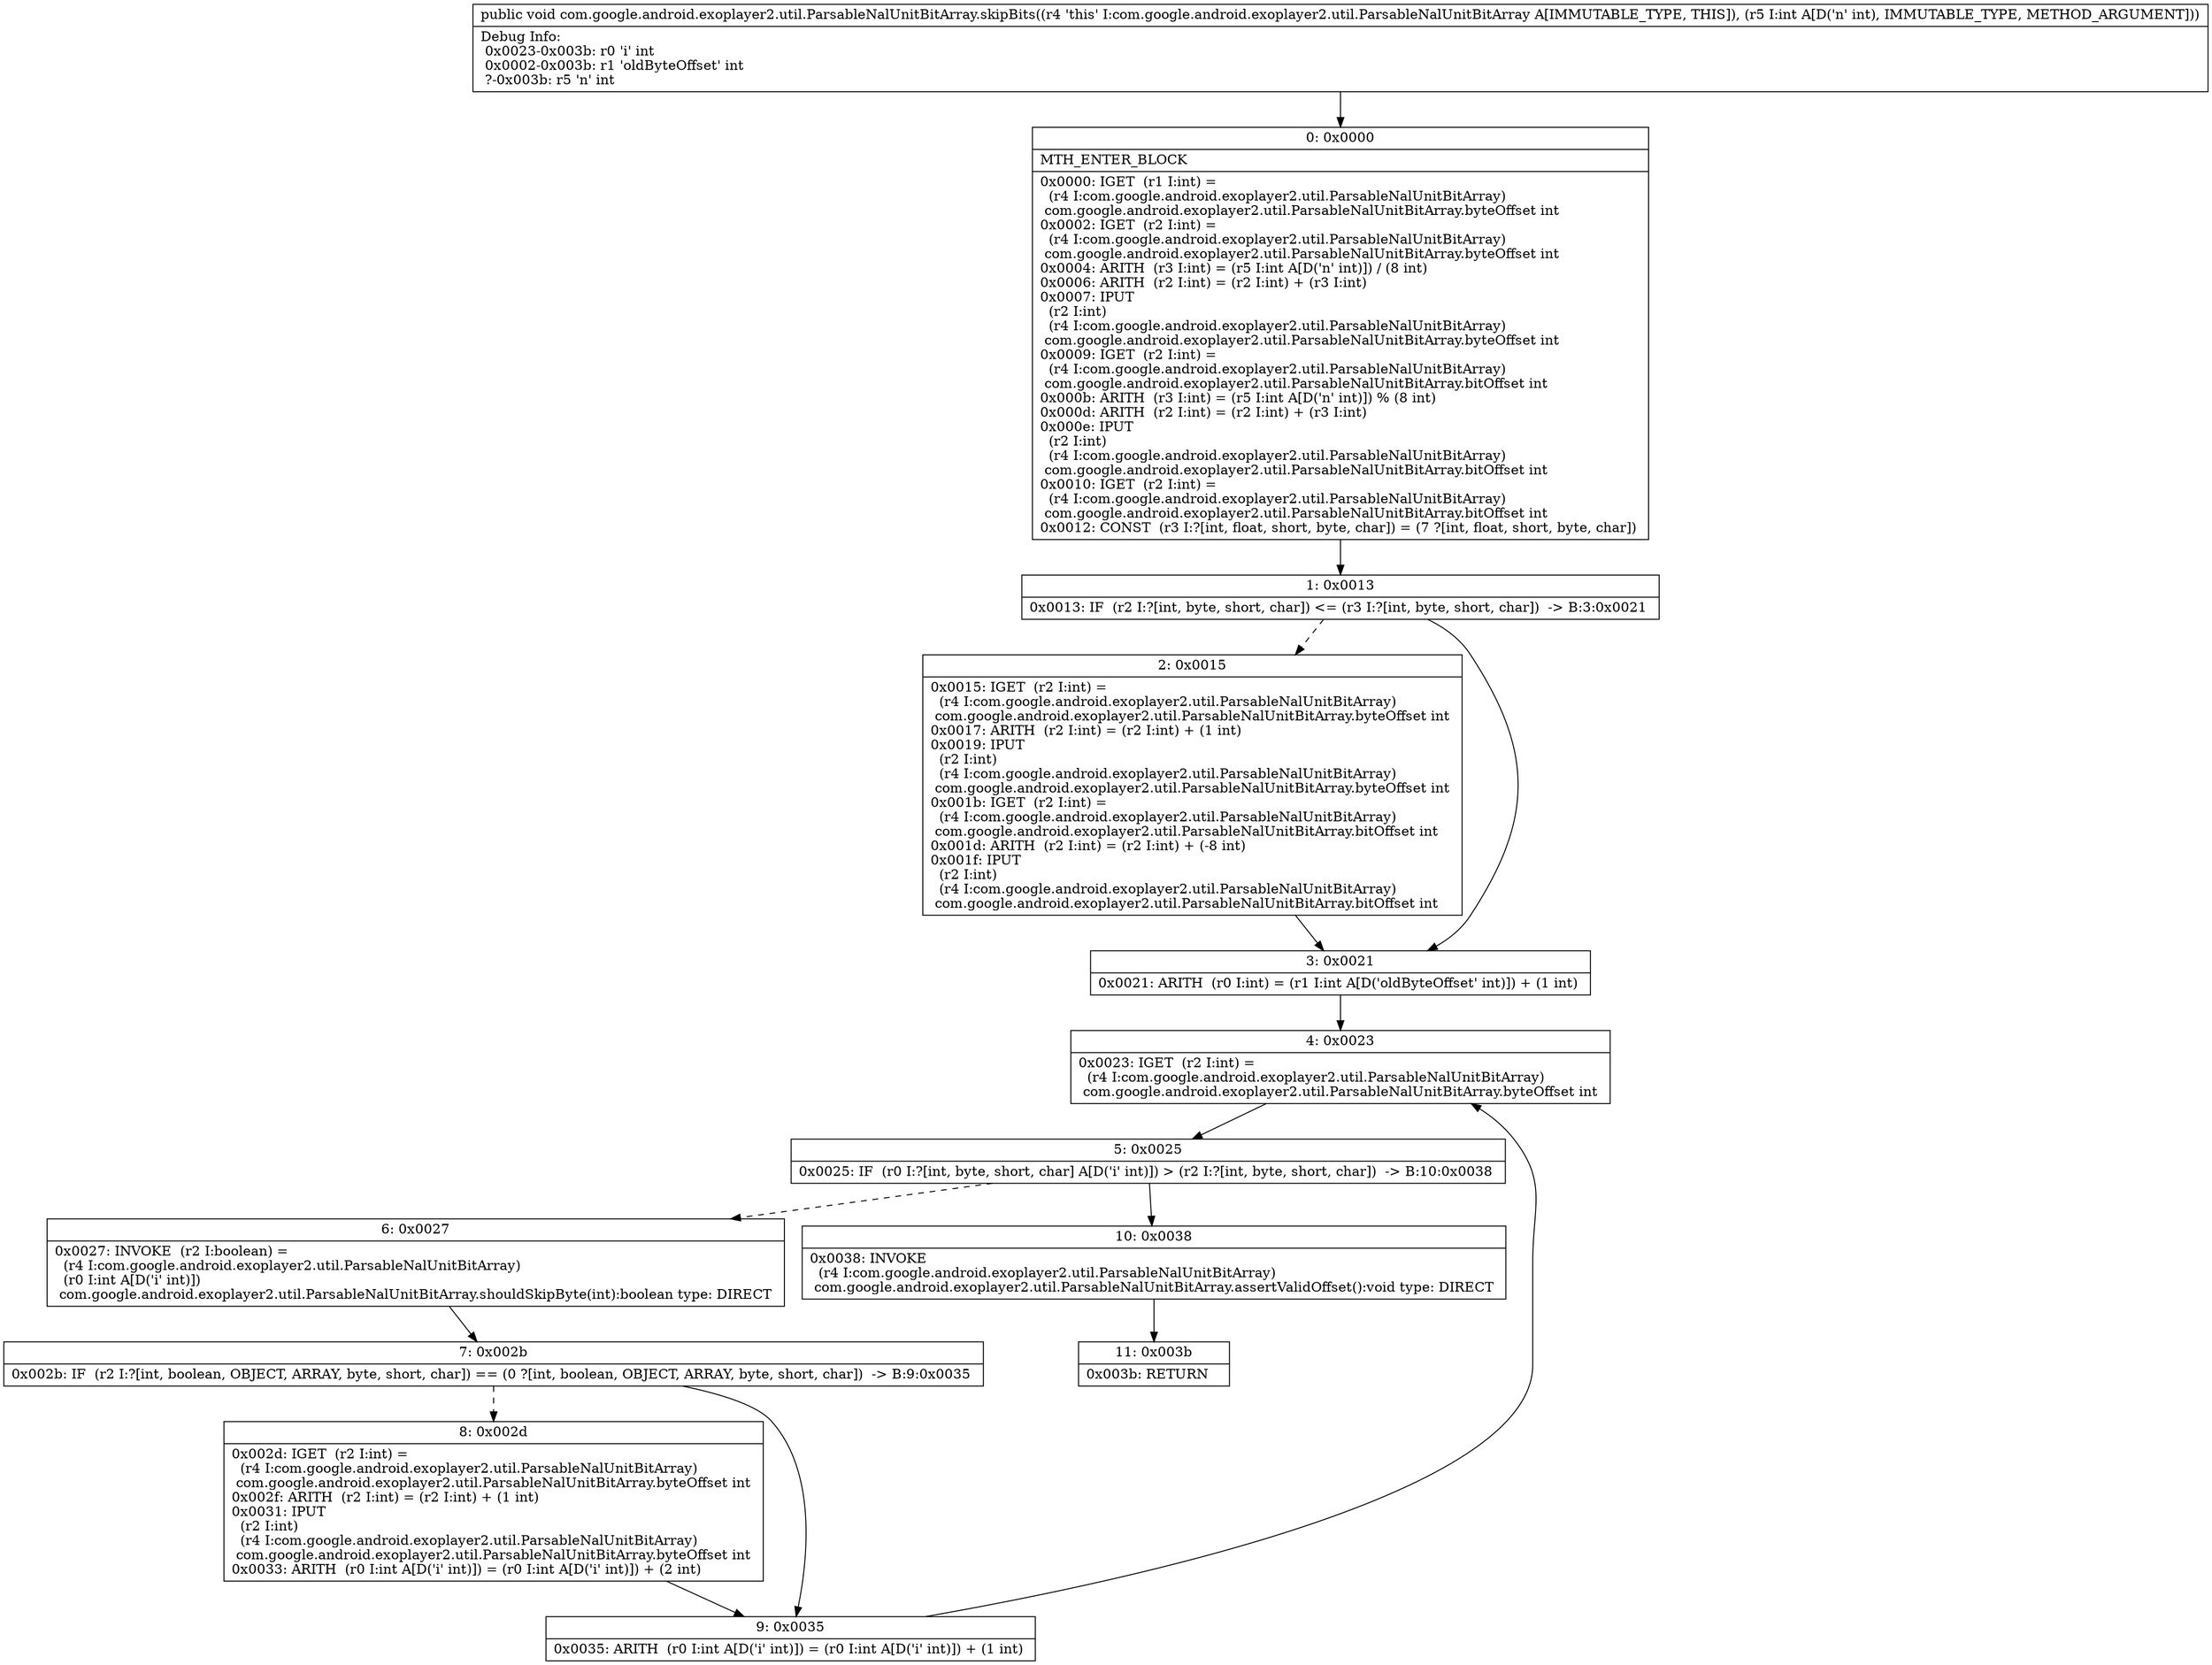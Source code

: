 digraph "CFG forcom.google.android.exoplayer2.util.ParsableNalUnitBitArray.skipBits(I)V" {
Node_0 [shape=record,label="{0\:\ 0x0000|MTH_ENTER_BLOCK\l|0x0000: IGET  (r1 I:int) = \l  (r4 I:com.google.android.exoplayer2.util.ParsableNalUnitBitArray)\l com.google.android.exoplayer2.util.ParsableNalUnitBitArray.byteOffset int \l0x0002: IGET  (r2 I:int) = \l  (r4 I:com.google.android.exoplayer2.util.ParsableNalUnitBitArray)\l com.google.android.exoplayer2.util.ParsableNalUnitBitArray.byteOffset int \l0x0004: ARITH  (r3 I:int) = (r5 I:int A[D('n' int)]) \/ (8 int) \l0x0006: ARITH  (r2 I:int) = (r2 I:int) + (r3 I:int) \l0x0007: IPUT  \l  (r2 I:int)\l  (r4 I:com.google.android.exoplayer2.util.ParsableNalUnitBitArray)\l com.google.android.exoplayer2.util.ParsableNalUnitBitArray.byteOffset int \l0x0009: IGET  (r2 I:int) = \l  (r4 I:com.google.android.exoplayer2.util.ParsableNalUnitBitArray)\l com.google.android.exoplayer2.util.ParsableNalUnitBitArray.bitOffset int \l0x000b: ARITH  (r3 I:int) = (r5 I:int A[D('n' int)]) % (8 int) \l0x000d: ARITH  (r2 I:int) = (r2 I:int) + (r3 I:int) \l0x000e: IPUT  \l  (r2 I:int)\l  (r4 I:com.google.android.exoplayer2.util.ParsableNalUnitBitArray)\l com.google.android.exoplayer2.util.ParsableNalUnitBitArray.bitOffset int \l0x0010: IGET  (r2 I:int) = \l  (r4 I:com.google.android.exoplayer2.util.ParsableNalUnitBitArray)\l com.google.android.exoplayer2.util.ParsableNalUnitBitArray.bitOffset int \l0x0012: CONST  (r3 I:?[int, float, short, byte, char]) = (7 ?[int, float, short, byte, char]) \l}"];
Node_1 [shape=record,label="{1\:\ 0x0013|0x0013: IF  (r2 I:?[int, byte, short, char]) \<= (r3 I:?[int, byte, short, char])  \-\> B:3:0x0021 \l}"];
Node_2 [shape=record,label="{2\:\ 0x0015|0x0015: IGET  (r2 I:int) = \l  (r4 I:com.google.android.exoplayer2.util.ParsableNalUnitBitArray)\l com.google.android.exoplayer2.util.ParsableNalUnitBitArray.byteOffset int \l0x0017: ARITH  (r2 I:int) = (r2 I:int) + (1 int) \l0x0019: IPUT  \l  (r2 I:int)\l  (r4 I:com.google.android.exoplayer2.util.ParsableNalUnitBitArray)\l com.google.android.exoplayer2.util.ParsableNalUnitBitArray.byteOffset int \l0x001b: IGET  (r2 I:int) = \l  (r4 I:com.google.android.exoplayer2.util.ParsableNalUnitBitArray)\l com.google.android.exoplayer2.util.ParsableNalUnitBitArray.bitOffset int \l0x001d: ARITH  (r2 I:int) = (r2 I:int) + (\-8 int) \l0x001f: IPUT  \l  (r2 I:int)\l  (r4 I:com.google.android.exoplayer2.util.ParsableNalUnitBitArray)\l com.google.android.exoplayer2.util.ParsableNalUnitBitArray.bitOffset int \l}"];
Node_3 [shape=record,label="{3\:\ 0x0021|0x0021: ARITH  (r0 I:int) = (r1 I:int A[D('oldByteOffset' int)]) + (1 int) \l}"];
Node_4 [shape=record,label="{4\:\ 0x0023|0x0023: IGET  (r2 I:int) = \l  (r4 I:com.google.android.exoplayer2.util.ParsableNalUnitBitArray)\l com.google.android.exoplayer2.util.ParsableNalUnitBitArray.byteOffset int \l}"];
Node_5 [shape=record,label="{5\:\ 0x0025|0x0025: IF  (r0 I:?[int, byte, short, char] A[D('i' int)]) \> (r2 I:?[int, byte, short, char])  \-\> B:10:0x0038 \l}"];
Node_6 [shape=record,label="{6\:\ 0x0027|0x0027: INVOKE  (r2 I:boolean) = \l  (r4 I:com.google.android.exoplayer2.util.ParsableNalUnitBitArray)\l  (r0 I:int A[D('i' int)])\l com.google.android.exoplayer2.util.ParsableNalUnitBitArray.shouldSkipByte(int):boolean type: DIRECT \l}"];
Node_7 [shape=record,label="{7\:\ 0x002b|0x002b: IF  (r2 I:?[int, boolean, OBJECT, ARRAY, byte, short, char]) == (0 ?[int, boolean, OBJECT, ARRAY, byte, short, char])  \-\> B:9:0x0035 \l}"];
Node_8 [shape=record,label="{8\:\ 0x002d|0x002d: IGET  (r2 I:int) = \l  (r4 I:com.google.android.exoplayer2.util.ParsableNalUnitBitArray)\l com.google.android.exoplayer2.util.ParsableNalUnitBitArray.byteOffset int \l0x002f: ARITH  (r2 I:int) = (r2 I:int) + (1 int) \l0x0031: IPUT  \l  (r2 I:int)\l  (r4 I:com.google.android.exoplayer2.util.ParsableNalUnitBitArray)\l com.google.android.exoplayer2.util.ParsableNalUnitBitArray.byteOffset int \l0x0033: ARITH  (r0 I:int A[D('i' int)]) = (r0 I:int A[D('i' int)]) + (2 int) \l}"];
Node_9 [shape=record,label="{9\:\ 0x0035|0x0035: ARITH  (r0 I:int A[D('i' int)]) = (r0 I:int A[D('i' int)]) + (1 int) \l}"];
Node_10 [shape=record,label="{10\:\ 0x0038|0x0038: INVOKE  \l  (r4 I:com.google.android.exoplayer2.util.ParsableNalUnitBitArray)\l com.google.android.exoplayer2.util.ParsableNalUnitBitArray.assertValidOffset():void type: DIRECT \l}"];
Node_11 [shape=record,label="{11\:\ 0x003b|0x003b: RETURN   \l}"];
MethodNode[shape=record,label="{public void com.google.android.exoplayer2.util.ParsableNalUnitBitArray.skipBits((r4 'this' I:com.google.android.exoplayer2.util.ParsableNalUnitBitArray A[IMMUTABLE_TYPE, THIS]), (r5 I:int A[D('n' int), IMMUTABLE_TYPE, METHOD_ARGUMENT]))  | Debug Info:\l  0x0023\-0x003b: r0 'i' int\l  0x0002\-0x003b: r1 'oldByteOffset' int\l  ?\-0x003b: r5 'n' int\l}"];
MethodNode -> Node_0;
Node_0 -> Node_1;
Node_1 -> Node_2[style=dashed];
Node_1 -> Node_3;
Node_2 -> Node_3;
Node_3 -> Node_4;
Node_4 -> Node_5;
Node_5 -> Node_6[style=dashed];
Node_5 -> Node_10;
Node_6 -> Node_7;
Node_7 -> Node_8[style=dashed];
Node_7 -> Node_9;
Node_8 -> Node_9;
Node_9 -> Node_4;
Node_10 -> Node_11;
}

